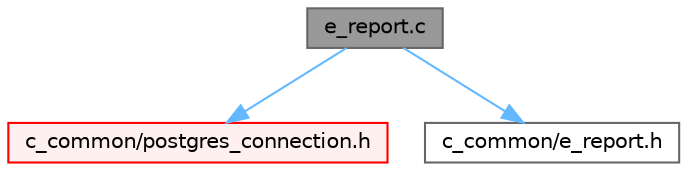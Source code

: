 digraph "e_report.c"
{
 // LATEX_PDF_SIZE
  bgcolor="transparent";
  edge [fontname=Helvetica,fontsize=10,labelfontname=Helvetica,labelfontsize=10];
  node [fontname=Helvetica,fontsize=10,shape=box,height=0.2,width=0.4];
  Node1 [id="Node000001",label="e_report.c",height=0.2,width=0.4,color="gray40", fillcolor="grey60", style="filled", fontcolor="black",tooltip=" "];
  Node1 -> Node2 [id="edge1_Node000001_Node000002",color="steelblue1",style="solid",tooltip=" "];
  Node2 [id="Node000002",label="c_common/postgres_connection.h",height=0.2,width=0.4,color="red", fillcolor="#FFF0F0", style="filled",URL="$postgres__connection_8h.html",tooltip=" "];
  Node1 -> Node12 [id="edge2_Node000001_Node000012",color="steelblue1",style="solid",tooltip=" "];
  Node12 [id="Node000012",label="c_common/e_report.h",height=0.2,width=0.4,color="grey40", fillcolor="white", style="filled",URL="$e__report_8h.html",tooltip=" "];
}
